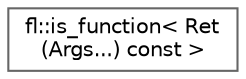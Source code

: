 digraph "Graphical Class Hierarchy"
{
 // INTERACTIVE_SVG=YES
 // LATEX_PDF_SIZE
  bgcolor="transparent";
  edge [fontname=Helvetica,fontsize=10,labelfontname=Helvetica,labelfontsize=10];
  node [fontname=Helvetica,fontsize=10,shape=box,height=0.2,width=0.4];
  rankdir="LR";
  Node0 [id="Node000000",label="fl::is_function\< Ret\l(Args...) const \>",height=0.2,width=0.4,color="grey40", fillcolor="white", style="filled",URL="$d8/dcc/structfl_1_1is__function_3_01_ret_07_args_8_8_8_08_01const_01_4.html",tooltip=" "];
}
